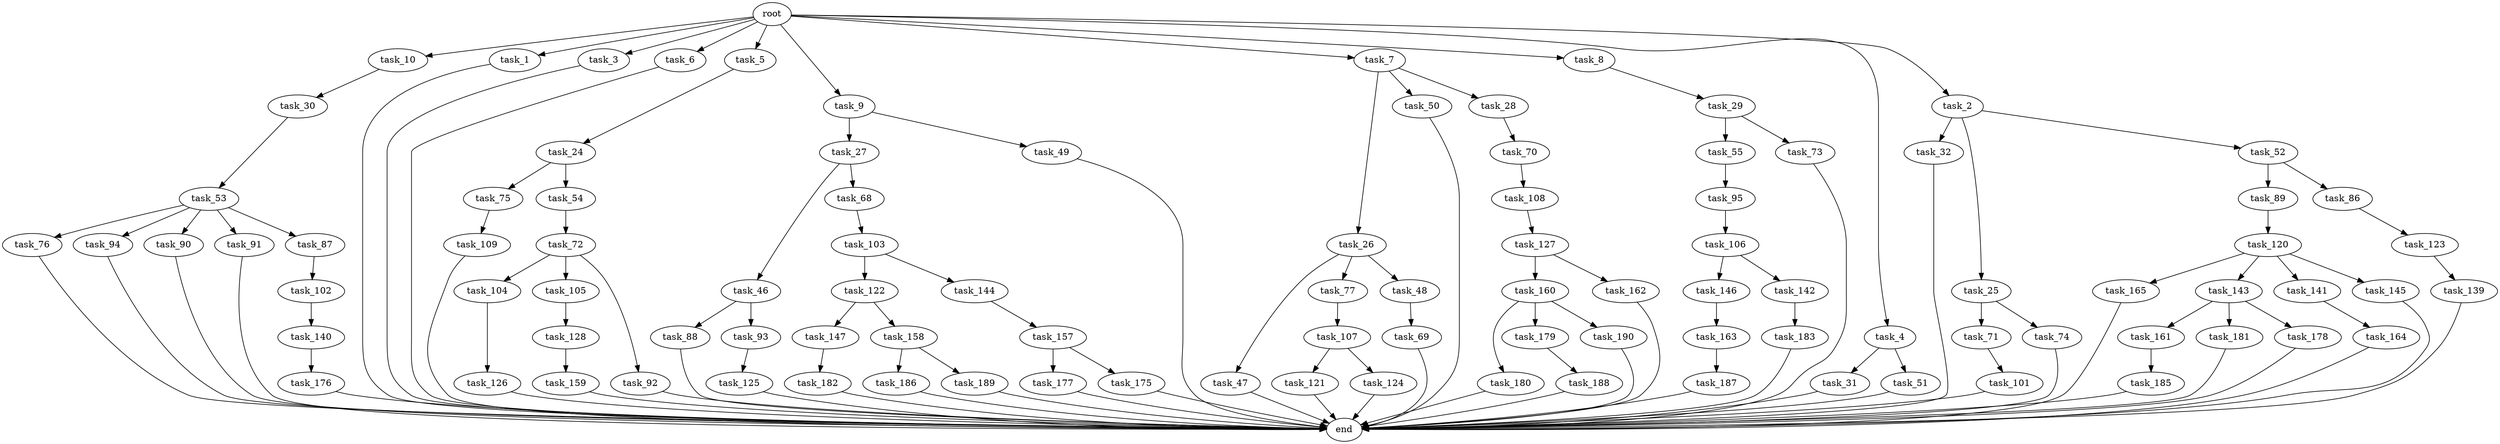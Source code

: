 digraph G {
  task_180 [size="858993459200.000000"];
  task_31 [size="34359738368.000000"];
  task_101 [size="214748364800.000000"];
  task_147 [size="309237645312.000000"];
  task_76 [size="137438953472.000000"];
  task_72 [size="34359738368.000000"];
  task_157 [size="420906795008.000000"];
  task_27 [size="214748364800.000000"];
  task_106 [size="420906795008.000000"];
  task_177 [size="858993459200.000000"];
  task_102 [size="137438953472.000000"];
  task_165 [size="858993459200.000000"];
  task_32 [size="549755813888.000000"];
  task_159 [size="858993459200.000000"];
  task_123 [size="549755813888.000000"];
  task_24 [size="77309411328.000000"];
  task_10 [size="1024.000000"];
  end [size="0.000000"];
  task_71 [size="137438953472.000000"];
  task_47 [size="77309411328.000000"];
  task_164 [size="309237645312.000000"];
  task_74 [size="137438953472.000000"];
  task_104 [size="420906795008.000000"];
  task_143 [size="858993459200.000000"];
  task_70 [size="549755813888.000000"];
  task_53 [size="309237645312.000000"];
  task_122 [size="77309411328.000000"];
  task_1 [size="1024.000000"];
  task_187 [size="309237645312.000000"];
  task_3 [size="1024.000000"];
  task_6 [size="1024.000000"];
  task_161 [size="858993459200.000000"];
  task_46 [size="77309411328.000000"];
  task_160 [size="309237645312.000000"];
  task_88 [size="34359738368.000000"];
  task_5 [size="1024.000000"];
  task_141 [size="858993459200.000000"];
  task_25 [size="549755813888.000000"];
  task_145 [size="858993459200.000000"];
  task_183 [size="34359738368.000000"];
  task_188 [size="549755813888.000000"];
  task_162 [size="309237645312.000000"];
  task_146 [size="309237645312.000000"];
  task_77 [size="77309411328.000000"];
  task_95 [size="214748364800.000000"];
  task_9 [size="1024.000000"];
  task_68 [size="77309411328.000000"];
  task_175 [size="858993459200.000000"];
  task_105 [size="420906795008.000000"];
  task_29 [size="695784701952.000000"];
  task_182 [size="549755813888.000000"];
  task_176 [size="420906795008.000000"];
  task_179 [size="858993459200.000000"];
  task_139 [size="77309411328.000000"];
  task_109 [size="214748364800.000000"];
  task_144 [size="77309411328.000000"];
  task_108 [size="77309411328.000000"];
  task_75 [size="420906795008.000000"];
  task_120 [size="549755813888.000000"];
  task_26 [size="309237645312.000000"];
  task_69 [size="858993459200.000000"];
  task_89 [size="34359738368.000000"];
  task_94 [size="137438953472.000000"];
  task_186 [size="309237645312.000000"];
  task_121 [size="420906795008.000000"];
  task_90 [size="137438953472.000000"];
  task_128 [size="34359738368.000000"];
  task_91 [size="137438953472.000000"];
  task_125 [size="77309411328.000000"];
  task_189 [size="309237645312.000000"];
  task_158 [size="309237645312.000000"];
  task_142 [size="309237645312.000000"];
  task_107 [size="309237645312.000000"];
  task_48 [size="77309411328.000000"];
  task_126 [size="549755813888.000000"];
  task_7 [size="1024.000000"];
  task_103 [size="420906795008.000000"];
  task_30 [size="309237645312.000000"];
  task_50 [size="309237645312.000000"];
  task_28 [size="309237645312.000000"];
  root [size="0.000000"];
  task_49 [size="214748364800.000000"];
  task_127 [size="137438953472.000000"];
  task_124 [size="420906795008.000000"];
  task_92 [size="420906795008.000000"];
  task_8 [size="1024.000000"];
  task_55 [size="549755813888.000000"];
  task_163 [size="34359738368.000000"];
  task_185 [size="420906795008.000000"];
  task_181 [size="858993459200.000000"];
  task_87 [size="137438953472.000000"];
  task_52 [size="549755813888.000000"];
  task_73 [size="549755813888.000000"];
  task_140 [size="695784701952.000000"];
  task_4 [size="1024.000000"];
  task_190 [size="858993459200.000000"];
  task_93 [size="34359738368.000000"];
  task_86 [size="34359738368.000000"];
  task_2 [size="1024.000000"];
  task_178 [size="858993459200.000000"];
  task_54 [size="420906795008.000000"];
  task_51 [size="34359738368.000000"];

  task_180 -> end [size="1.000000"];
  task_31 -> end [size="1.000000"];
  task_101 -> end [size="1.000000"];
  task_147 -> task_182 [size="536870912.000000"];
  task_76 -> end [size="1.000000"];
  task_72 -> task_92 [size="411041792.000000"];
  task_72 -> task_105 [size="411041792.000000"];
  task_72 -> task_104 [size="411041792.000000"];
  task_157 -> task_177 [size="838860800.000000"];
  task_157 -> task_175 [size="838860800.000000"];
  task_27 -> task_46 [size="75497472.000000"];
  task_27 -> task_68 [size="75497472.000000"];
  task_106 -> task_142 [size="301989888.000000"];
  task_106 -> task_146 [size="301989888.000000"];
  task_177 -> end [size="1.000000"];
  task_102 -> task_140 [size="679477248.000000"];
  task_165 -> end [size="1.000000"];
  task_32 -> end [size="1.000000"];
  task_159 -> end [size="1.000000"];
  task_123 -> task_139 [size="75497472.000000"];
  task_24 -> task_75 [size="411041792.000000"];
  task_24 -> task_54 [size="411041792.000000"];
  task_10 -> task_30 [size="301989888.000000"];
  task_71 -> task_101 [size="209715200.000000"];
  task_47 -> end [size="1.000000"];
  task_164 -> end [size="1.000000"];
  task_74 -> end [size="1.000000"];
  task_104 -> task_126 [size="536870912.000000"];
  task_143 -> task_161 [size="838860800.000000"];
  task_143 -> task_178 [size="838860800.000000"];
  task_143 -> task_181 [size="838860800.000000"];
  task_70 -> task_108 [size="75497472.000000"];
  task_53 -> task_90 [size="134217728.000000"];
  task_53 -> task_76 [size="134217728.000000"];
  task_53 -> task_94 [size="134217728.000000"];
  task_53 -> task_91 [size="134217728.000000"];
  task_53 -> task_87 [size="134217728.000000"];
  task_122 -> task_158 [size="301989888.000000"];
  task_122 -> task_147 [size="301989888.000000"];
  task_1 -> end [size="1.000000"];
  task_187 -> end [size="1.000000"];
  task_3 -> end [size="1.000000"];
  task_6 -> end [size="1.000000"];
  task_161 -> task_185 [size="411041792.000000"];
  task_46 -> task_88 [size="33554432.000000"];
  task_46 -> task_93 [size="33554432.000000"];
  task_160 -> task_180 [size="838860800.000000"];
  task_160 -> task_190 [size="838860800.000000"];
  task_160 -> task_179 [size="838860800.000000"];
  task_88 -> end [size="1.000000"];
  task_5 -> task_24 [size="75497472.000000"];
  task_141 -> task_164 [size="301989888.000000"];
  task_25 -> task_71 [size="134217728.000000"];
  task_25 -> task_74 [size="134217728.000000"];
  task_145 -> end [size="1.000000"];
  task_183 -> end [size="1.000000"];
  task_188 -> end [size="1.000000"];
  task_162 -> end [size="1.000000"];
  task_146 -> task_163 [size="33554432.000000"];
  task_77 -> task_107 [size="301989888.000000"];
  task_95 -> task_106 [size="411041792.000000"];
  task_9 -> task_27 [size="209715200.000000"];
  task_9 -> task_49 [size="209715200.000000"];
  task_68 -> task_103 [size="411041792.000000"];
  task_175 -> end [size="1.000000"];
  task_105 -> task_128 [size="33554432.000000"];
  task_29 -> task_73 [size="536870912.000000"];
  task_29 -> task_55 [size="536870912.000000"];
  task_182 -> end [size="1.000000"];
  task_176 -> end [size="1.000000"];
  task_179 -> task_188 [size="536870912.000000"];
  task_139 -> end [size="1.000000"];
  task_109 -> end [size="1.000000"];
  task_144 -> task_157 [size="411041792.000000"];
  task_108 -> task_127 [size="134217728.000000"];
  task_75 -> task_109 [size="209715200.000000"];
  task_120 -> task_145 [size="838860800.000000"];
  task_120 -> task_143 [size="838860800.000000"];
  task_120 -> task_165 [size="838860800.000000"];
  task_120 -> task_141 [size="838860800.000000"];
  task_26 -> task_48 [size="75497472.000000"];
  task_26 -> task_77 [size="75497472.000000"];
  task_26 -> task_47 [size="75497472.000000"];
  task_69 -> end [size="1.000000"];
  task_89 -> task_120 [size="536870912.000000"];
  task_94 -> end [size="1.000000"];
  task_186 -> end [size="1.000000"];
  task_121 -> end [size="1.000000"];
  task_90 -> end [size="1.000000"];
  task_128 -> task_159 [size="838860800.000000"];
  task_91 -> end [size="1.000000"];
  task_125 -> end [size="1.000000"];
  task_189 -> end [size="1.000000"];
  task_158 -> task_189 [size="301989888.000000"];
  task_158 -> task_186 [size="301989888.000000"];
  task_142 -> task_183 [size="33554432.000000"];
  task_107 -> task_121 [size="411041792.000000"];
  task_107 -> task_124 [size="411041792.000000"];
  task_48 -> task_69 [size="838860800.000000"];
  task_126 -> end [size="1.000000"];
  task_7 -> task_26 [size="301989888.000000"];
  task_7 -> task_50 [size="301989888.000000"];
  task_7 -> task_28 [size="301989888.000000"];
  task_103 -> task_122 [size="75497472.000000"];
  task_103 -> task_144 [size="75497472.000000"];
  task_30 -> task_53 [size="301989888.000000"];
  task_50 -> end [size="1.000000"];
  task_28 -> task_70 [size="536870912.000000"];
  root -> task_9 [size="1.000000"];
  root -> task_5 [size="1.000000"];
  root -> task_7 [size="1.000000"];
  root -> task_10 [size="1.000000"];
  root -> task_2 [size="1.000000"];
  root -> task_1 [size="1.000000"];
  root -> task_8 [size="1.000000"];
  root -> task_4 [size="1.000000"];
  root -> task_3 [size="1.000000"];
  root -> task_6 [size="1.000000"];
  task_49 -> end [size="1.000000"];
  task_127 -> task_160 [size="301989888.000000"];
  task_127 -> task_162 [size="301989888.000000"];
  task_124 -> end [size="1.000000"];
  task_92 -> end [size="1.000000"];
  task_8 -> task_29 [size="679477248.000000"];
  task_55 -> task_95 [size="209715200.000000"];
  task_163 -> task_187 [size="301989888.000000"];
  task_185 -> end [size="1.000000"];
  task_181 -> end [size="1.000000"];
  task_87 -> task_102 [size="134217728.000000"];
  task_52 -> task_89 [size="33554432.000000"];
  task_52 -> task_86 [size="33554432.000000"];
  task_73 -> end [size="1.000000"];
  task_140 -> task_176 [size="411041792.000000"];
  task_4 -> task_31 [size="33554432.000000"];
  task_4 -> task_51 [size="33554432.000000"];
  task_190 -> end [size="1.000000"];
  task_93 -> task_125 [size="75497472.000000"];
  task_86 -> task_123 [size="536870912.000000"];
  task_2 -> task_25 [size="536870912.000000"];
  task_2 -> task_32 [size="536870912.000000"];
  task_2 -> task_52 [size="536870912.000000"];
  task_178 -> end [size="1.000000"];
  task_54 -> task_72 [size="33554432.000000"];
  task_51 -> end [size="1.000000"];
}
